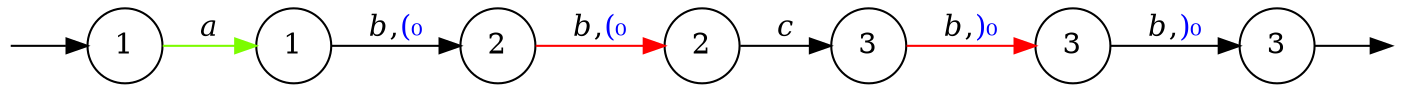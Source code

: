 digraph {
	node [shape=circle];
	Q0 [style=invisible, height=0, width=0, fixedsize=true];
	Q1 [style=invisible, height=0, width=0, fixedsize=true];
	graph [rankdir="LR"];
	2 [label=2];
	5 [label=3];
	0 [label=1];
	1 [label=1];
	3 [label=2];
	4 [label=3];
	6 [label=3];

	Q0 -> 0;
	6 -> Q1;
	0 -> 1  [label=<<i>a</i>>, color=lawngreen ];
	3 -> 4  [label=<<i>c</i>> ];
	1 -> 2  [label=<<i>b</i>,<FONT COLOR="blue">(₀</FONT>> ];
	2 -> 3  [label=<<i>b</i>,<FONT COLOR="blue">(₀</FONT>>, color=red ];
	4 -> 5  [label=<<i>b</i>,<FONT COLOR="blue">)₀</FONT>>, color=red ];
	5 -> 6  [label=<<i>b</i>,<FONT COLOR="blue">)₀</FONT>> ];
}
